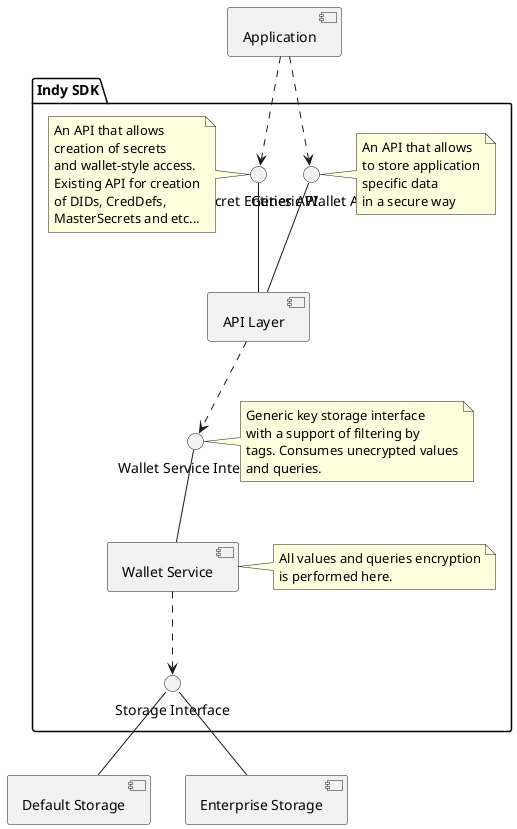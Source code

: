 @startuml wallet-components

[Application] as application

package "Indy SDK" {
    () "Generic Wallet API" as i_wallet_api
    application ..> i_wallet_api

    note right of i_wallet_api
    An API that allows
    to store application
    specific data
    in a secure way
    end note
   
    () "Secret Entities API" as i_secrets_api
    application  ..> i_secrets_api

    note left of i_secrets_api
    An API that allows
    creation of secrets
    and wallet-style access.
    Existing API for creation
    of DIDs, CredDefs,
    MasterSecrets and etc...
    end note
   
    [API Layer] as indy_api
    i_wallet_api -- indy_api
    i_secrets_api -- indy_api

    () "Wallet Service Interface" as i_wallet_service
    indy_api ..> i_wallet_service

    note right of i_wallet_service
    Generic key storage interface
    with a support of filtering by
    tags. Consumes unecrypted values
    and queries.
    end note
    
    [Wallet Service] as wallet_service
    i_wallet_service -- wallet_service

    note right of wallet_service
    All values and queries encryption
    is performed here.
    end note

    () "Storage Interface" as i_storage_api
    wallet_service ..> i_storage_api
}

[Default Storage] as default_storage
i_storage_api -- default_storage 

[Enterprise Storage] as enterprise_storage
i_storage_api -- enterprise_storage 

@enduml